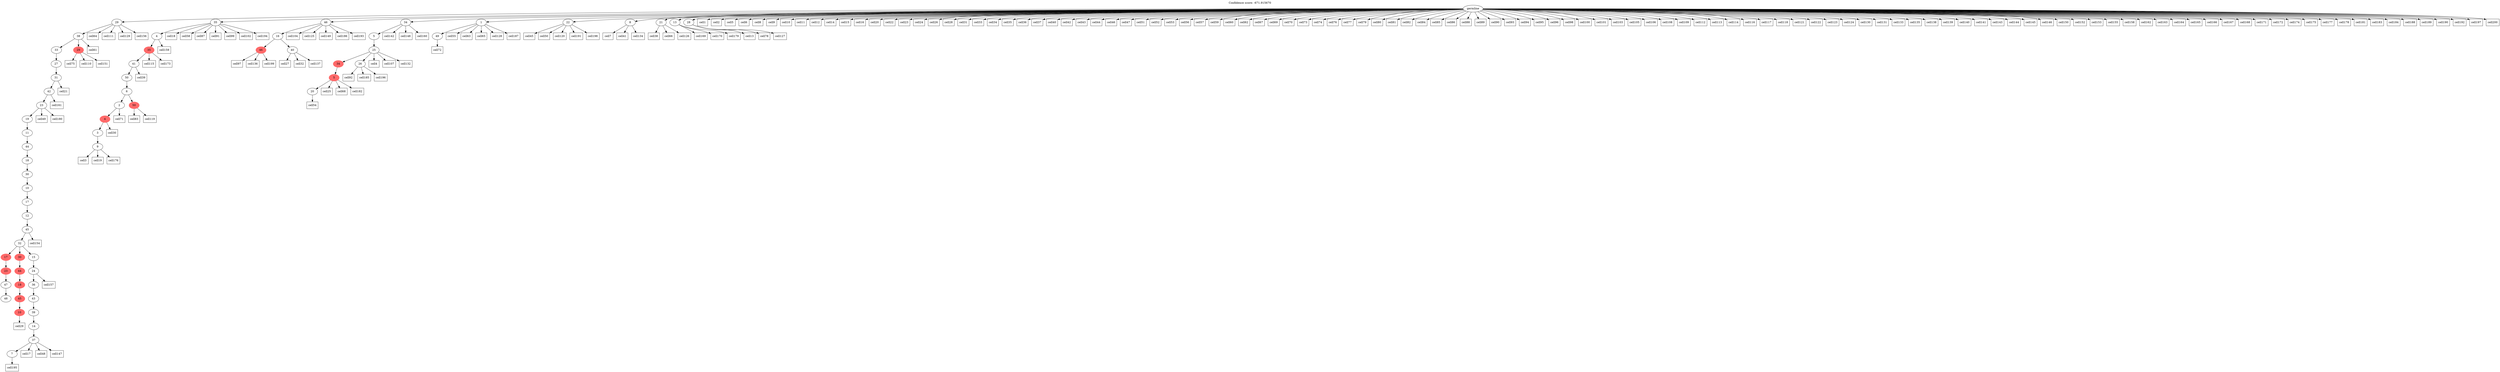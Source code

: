 digraph g {
	"62" -> "63";
	"63" [label="48"];
	"61" -> "62";
	"62" [label="47"];
	"60" -> "61";
	"61" [color=indianred1, style=filled, label="23"];
	"58" -> "59";
	"59" [color=indianred1, style=filled, label="10"];
	"57" -> "58";
	"58" [color=indianred1, style=filled, label="45"];
	"56" -> "57";
	"57" [color=indianred1, style=filled, label="18"];
	"55" -> "56";
	"56" [color=indianred1, style=filled, label="44"];
	"53" -> "54";
	"54" [label="7"];
	"52" -> "53";
	"53" [label="37"];
	"51" -> "52";
	"52" [label="14"];
	"50" -> "51";
	"51" [label="39"];
	"49" -> "50";
	"50" [label="43"];
	"48" -> "49";
	"49" [label="36"];
	"47" -> "48";
	"48" [label="24"];
	"46" -> "47";
	"47" [label="15"];
	"46" -> "55";
	"55" [color=indianred1, style=filled, label="30"];
	"46" -> "60";
	"60" [color=indianred1, style=filled, label="17"];
	"45" -> "46";
	"46" [label="32"];
	"44" -> "45";
	"45" [label="45"];
	"43" -> "44";
	"44" [label="12"];
	"42" -> "43";
	"43" [label="17"];
	"41" -> "42";
	"42" [label="10"];
	"40" -> "41";
	"41" [label="30"];
	"39" -> "40";
	"40" [label="18"];
	"38" -> "39";
	"39" [label="44"];
	"37" -> "38";
	"38" [label="11"];
	"36" -> "37";
	"37" [label="19"];
	"35" -> "36";
	"36" [label="23"];
	"34" -> "35";
	"35" [label="42"];
	"33" -> "34";
	"34" [label="31"];
	"32" -> "33";
	"33" [label="27"];
	"30" -> "31";
	"31" [color=indianred1, style=filled, label="29"];
	"30" -> "32";
	"32" [label="33"];
	"29" -> "30";
	"30" [label="38"];
	"23" -> "24";
	"24" [label="9"];
	"22" -> "23";
	"23" [label="3"];
	"21" -> "22";
	"22" [color=indianred1, style=filled, label="4"];
	"20" -> "21";
	"21" [label="2"];
	"20" -> "25";
	"25" [color=indianred1, style=filled, label="50"];
	"19" -> "20";
	"20" [label="6"];
	"18" -> "19";
	"19" [label="50"];
	"17" -> "18";
	"18" [label="41"];
	"16" -> "17";
	"17" [color=indianred1, style=filled, label="35"];
	"15" -> "16";
	"16" [label="4"];
	"12" -> "13";
	"13" [color=indianred1, style=filled, label="46"];
	"12" -> "14";
	"14" [label="40"];
	"11" -> "12";
	"12" [label="16"];
	"9" -> "10";
	"10" [label="20"];
	"8" -> "9";
	"9" [color=indianred1, style=filled, label="5"];
	"6" -> "7";
	"7" [label="26"];
	"6" -> "8";
	"8" [color=indianred1, style=filled, label="34"];
	"5" -> "6";
	"6" [label="25"];
	"4" -> "5";
	"5" [label="5"];
	"1" -> "2";
	"2" [label="49"];
	"0" -> "1";
	"1" [label="1"];
	"0" -> "3";
	"3" [label="22"];
	"0" -> "4";
	"4" [label="34"];
	"0" -> "11";
	"11" [label="46"];
	"0" -> "15";
	"15" [label="35"];
	"0" -> "26";
	"26" [label="8"];
	"0" -> "27";
	"27" [label="21"];
	"0" -> "28";
	"28" [label="13"];
	"0" -> "29";
	"29" [label="29"];
	"0" -> "64";
	"64" [label="28"];
	"0" [label="germline"];
	"0" -> "cell1";
	"cell1" [shape=box];
	"0" -> "cell2";
	"cell2" [shape=box];
	"24" -> "cell3";
	"cell3" [shape=box];
	"6" -> "cell4";
	"cell4" [shape=box];
	"0" -> "cell5";
	"cell5" [shape=box];
	"0" -> "cell6";
	"cell6" [shape=box];
	"26" -> "cell7";
	"cell7" [shape=box];
	"0" -> "cell8";
	"cell8" [shape=box];
	"0" -> "cell9";
	"cell9" [shape=box];
	"0" -> "cell10";
	"cell10" [shape=box];
	"0" -> "cell11";
	"cell11" [shape=box];
	"0" -> "cell12";
	"cell12" [shape=box];
	"64" -> "cell13";
	"cell13" [shape=box];
	"0" -> "cell14";
	"cell14" [shape=box];
	"0" -> "cell15";
	"cell15" [shape=box];
	"0" -> "cell16";
	"cell16" [shape=box];
	"53" -> "cell17";
	"cell17" [shape=box];
	"15" -> "cell18";
	"cell18" [shape=box];
	"24" -> "cell19";
	"cell19" [shape=box];
	"0" -> "cell20";
	"cell20" [shape=box];
	"34" -> "cell21";
	"cell21" [shape=box];
	"0" -> "cell22";
	"cell22" [shape=box];
	"0" -> "cell23";
	"cell23" [shape=box];
	"0" -> "cell24";
	"cell24" [shape=box];
	"9" -> "cell25";
	"cell25" [shape=box];
	"0" -> "cell26";
	"cell26" [shape=box];
	"14" -> "cell27";
	"cell27" [shape=box];
	"0" -> "cell28";
	"cell28" [shape=box];
	"59" -> "cell29";
	"cell29" [shape=box];
	"22" -> "cell30";
	"cell30" [shape=box];
	"0" -> "cell31";
	"cell31" [shape=box];
	"14" -> "cell32";
	"cell32" [shape=box];
	"0" -> "cell33";
	"cell33" [shape=box];
	"0" -> "cell34";
	"cell34" [shape=box];
	"0" -> "cell35";
	"cell35" [shape=box];
	"0" -> "cell36";
	"cell36" [shape=box];
	"0" -> "cell37";
	"cell37" [shape=box];
	"27" -> "cell38";
	"cell38" [shape=box];
	"18" -> "cell39";
	"cell39" [shape=box];
	"0" -> "cell40";
	"cell40" [shape=box];
	"26" -> "cell41";
	"cell41" [shape=box];
	"0" -> "cell42";
	"cell42" [shape=box];
	"0" -> "cell43";
	"cell43" [shape=box];
	"0" -> "cell44";
	"cell44" [shape=box];
	"3" -> "cell45";
	"cell45" [shape=box];
	"0" -> "cell46";
	"cell46" [shape=box];
	"0" -> "cell47";
	"cell47" [shape=box];
	"53" -> "cell48";
	"cell48" [shape=box];
	"36" -> "cell49";
	"cell49" [shape=box];
	"3" -> "cell50";
	"cell50" [shape=box];
	"0" -> "cell51";
	"cell51" [shape=box];
	"0" -> "cell52";
	"cell52" [shape=box];
	"0" -> "cell53";
	"cell53" [shape=box];
	"10" -> "cell54";
	"cell54" [shape=box];
	"1" -> "cell55";
	"cell55" [shape=box];
	"0" -> "cell56";
	"cell56" [shape=box];
	"0" -> "cell57";
	"cell57" [shape=box];
	"15" -> "cell58";
	"cell58" [shape=box];
	"0" -> "cell59";
	"cell59" [shape=box];
	"0" -> "cell60";
	"cell60" [shape=box];
	"30" -> "cell61";
	"cell61" [shape=box];
	"0" -> "cell62";
	"cell62" [shape=box];
	"1" -> "cell63";
	"cell63" [shape=box];
	"29" -> "cell64";
	"cell64" [shape=box];
	"1" -> "cell65";
	"cell65" [shape=box];
	"27" -> "cell66";
	"cell66" [shape=box];
	"0" -> "cell67";
	"cell67" [shape=box];
	"9" -> "cell68";
	"cell68" [shape=box];
	"0" -> "cell69";
	"cell69" [shape=box];
	"0" -> "cell70";
	"cell70" [shape=box];
	"21" -> "cell71";
	"cell71" [shape=box];
	"2" -> "cell72";
	"cell72" [shape=box];
	"0" -> "cell73";
	"cell73" [shape=box];
	"0" -> "cell74";
	"cell74" [shape=box];
	"31" -> "cell75";
	"cell75" [shape=box];
	"0" -> "cell76";
	"cell76" [shape=box];
	"0" -> "cell77";
	"cell77" [shape=box];
	"64" -> "cell78";
	"cell78" [shape=box];
	"0" -> "cell79";
	"cell79" [shape=box];
	"0" -> "cell80";
	"cell80" [shape=box];
	"0" -> "cell81";
	"cell81" [shape=box];
	"0" -> "cell82";
	"cell82" [shape=box];
	"25" -> "cell83";
	"cell83" [shape=box];
	"0" -> "cell84";
	"cell84" [shape=box];
	"0" -> "cell85";
	"cell85" [shape=box];
	"0" -> "cell86";
	"cell86" [shape=box];
	"15" -> "cell87";
	"cell87" [shape=box];
	"0" -> "cell88";
	"cell88" [shape=box];
	"0" -> "cell89";
	"cell89" [shape=box];
	"0" -> "cell90";
	"cell90" [shape=box];
	"15" -> "cell91";
	"cell91" [shape=box];
	"7" -> "cell92";
	"cell92" [shape=box];
	"0" -> "cell93";
	"cell93" [shape=box];
	"0" -> "cell94";
	"cell94" [shape=box];
	"0" -> "cell95";
	"cell95" [shape=box];
	"0" -> "cell96";
	"cell96" [shape=box];
	"13" -> "cell97";
	"cell97" [shape=box];
	"0" -> "cell98";
	"cell98" [shape=box];
	"15" -> "cell99";
	"cell99" [shape=box];
	"0" -> "cell100";
	"cell100" [shape=box];
	"0" -> "cell101";
	"cell101" [shape=box];
	"15" -> "cell102";
	"cell102" [shape=box];
	"0" -> "cell103";
	"cell103" [shape=box];
	"11" -> "cell104";
	"cell104" [shape=box];
	"0" -> "cell105";
	"cell105" [shape=box];
	"0" -> "cell106";
	"cell106" [shape=box];
	"6" -> "cell107";
	"cell107" [shape=box];
	"0" -> "cell108";
	"cell108" [shape=box];
	"0" -> "cell109";
	"cell109" [shape=box];
	"31" -> "cell110";
	"cell110" [shape=box];
	"29" -> "cell111";
	"cell111" [shape=box];
	"0" -> "cell112";
	"cell112" [shape=box];
	"0" -> "cell113";
	"cell113" [shape=box];
	"0" -> "cell114";
	"cell114" [shape=box];
	"17" -> "cell115";
	"cell115" [shape=box];
	"0" -> "cell116";
	"cell116" [shape=box];
	"0" -> "cell117";
	"cell117" [shape=box];
	"0" -> "cell118";
	"cell118" [shape=box];
	"25" -> "cell119";
	"cell119" [shape=box];
	"3" -> "cell120";
	"cell120" [shape=box];
	"0" -> "cell121";
	"cell121" [shape=box];
	"0" -> "cell122";
	"cell122" [shape=box];
	"0" -> "cell123";
	"cell123" [shape=box];
	"0" -> "cell124";
	"cell124" [shape=box];
	"11" -> "cell125";
	"cell125" [shape=box];
	"27" -> "cell126";
	"cell126" [shape=box];
	"64" -> "cell127";
	"cell127" [shape=box];
	"1" -> "cell128";
	"cell128" [shape=box];
	"29" -> "cell129";
	"cell129" [shape=box];
	"0" -> "cell130";
	"cell130" [shape=box];
	"0" -> "cell131";
	"cell131" [shape=box];
	"6" -> "cell132";
	"cell132" [shape=box];
	"0" -> "cell133";
	"cell133" [shape=box];
	"26" -> "cell134";
	"cell134" [shape=box];
	"0" -> "cell135";
	"cell135" [shape=box];
	"13" -> "cell136";
	"cell136" [shape=box];
	"14" -> "cell137";
	"cell137" [shape=box];
	"0" -> "cell138";
	"cell138" [shape=box];
	"0" -> "cell139";
	"cell139" [shape=box];
	"0" -> "cell140";
	"cell140" [shape=box];
	"0" -> "cell141";
	"cell141" [shape=box];
	"4" -> "cell142";
	"cell142" [shape=box];
	"0" -> "cell143";
	"cell143" [shape=box];
	"0" -> "cell144";
	"cell144" [shape=box];
	"0" -> "cell145";
	"cell145" [shape=box];
	"0" -> "cell146";
	"cell146" [shape=box];
	"53" -> "cell147";
	"cell147" [shape=box];
	"4" -> "cell148";
	"cell148" [shape=box];
	"11" -> "cell149";
	"cell149" [shape=box];
	"0" -> "cell150";
	"cell150" [shape=box];
	"31" -> "cell151";
	"cell151" [shape=box];
	"0" -> "cell152";
	"cell152" [shape=box];
	"0" -> "cell153";
	"cell153" [shape=box];
	"45" -> "cell154";
	"cell154" [shape=box];
	"0" -> "cell155";
	"cell155" [shape=box];
	"29" -> "cell156";
	"cell156" [shape=box];
	"48" -> "cell157";
	"cell157" [shape=box];
	"0" -> "cell158";
	"cell158" [shape=box];
	"16" -> "cell159";
	"cell159" [shape=box];
	"4" -> "cell160";
	"cell160" [shape=box];
	"35" -> "cell161";
	"cell161" [shape=box];
	"0" -> "cell162";
	"cell162" [shape=box];
	"0" -> "cell163";
	"cell163" [shape=box];
	"0" -> "cell164";
	"cell164" [shape=box];
	"0" -> "cell165";
	"cell165" [shape=box];
	"0" -> "cell166";
	"cell166" [shape=box];
	"0" -> "cell167";
	"cell167" [shape=box];
	"0" -> "cell168";
	"cell168" [shape=box];
	"28" -> "cell169";
	"cell169" [shape=box];
	"28" -> "cell170";
	"cell170" [shape=box];
	"0" -> "cell171";
	"cell171" [shape=box];
	"0" -> "cell172";
	"cell172" [shape=box];
	"17" -> "cell173";
	"cell173" [shape=box];
	"0" -> "cell174";
	"cell174" [shape=box];
	"0" -> "cell175";
	"cell175" [shape=box];
	"24" -> "cell176";
	"cell176" [shape=box];
	"0" -> "cell177";
	"cell177" [shape=box];
	"0" -> "cell178";
	"cell178" [shape=box];
	"28" -> "cell179";
	"cell179" [shape=box];
	"36" -> "cell180";
	"cell180" [shape=box];
	"0" -> "cell181";
	"cell181" [shape=box];
	"9" -> "cell182";
	"cell182" [shape=box];
	"0" -> "cell183";
	"cell183" [shape=box];
	"0" -> "cell184";
	"cell184" [shape=box];
	"7" -> "cell185";
	"cell185" [shape=box];
	"11" -> "cell186";
	"cell186" [shape=box];
	"1" -> "cell187";
	"cell187" [shape=box];
	"0" -> "cell188";
	"cell188" [shape=box];
	"0" -> "cell189";
	"cell189" [shape=box];
	"0" -> "cell190";
	"cell190" [shape=box];
	"3" -> "cell191";
	"cell191" [shape=box];
	"0" -> "cell192";
	"cell192" [shape=box];
	"11" -> "cell193";
	"cell193" [shape=box];
	"15" -> "cell194";
	"cell194" [shape=box];
	"54" -> "cell195";
	"cell195" [shape=box];
	"7" -> "cell196";
	"cell196" [shape=box];
	"0" -> "cell197";
	"cell197" [shape=box];
	"3" -> "cell198";
	"cell198" [shape=box];
	"13" -> "cell199";
	"cell199" [shape=box];
	"0" -> "cell200";
	"cell200" [shape=box];
	labelloc="t";
	label="Confidence score: -671.915670";
}

